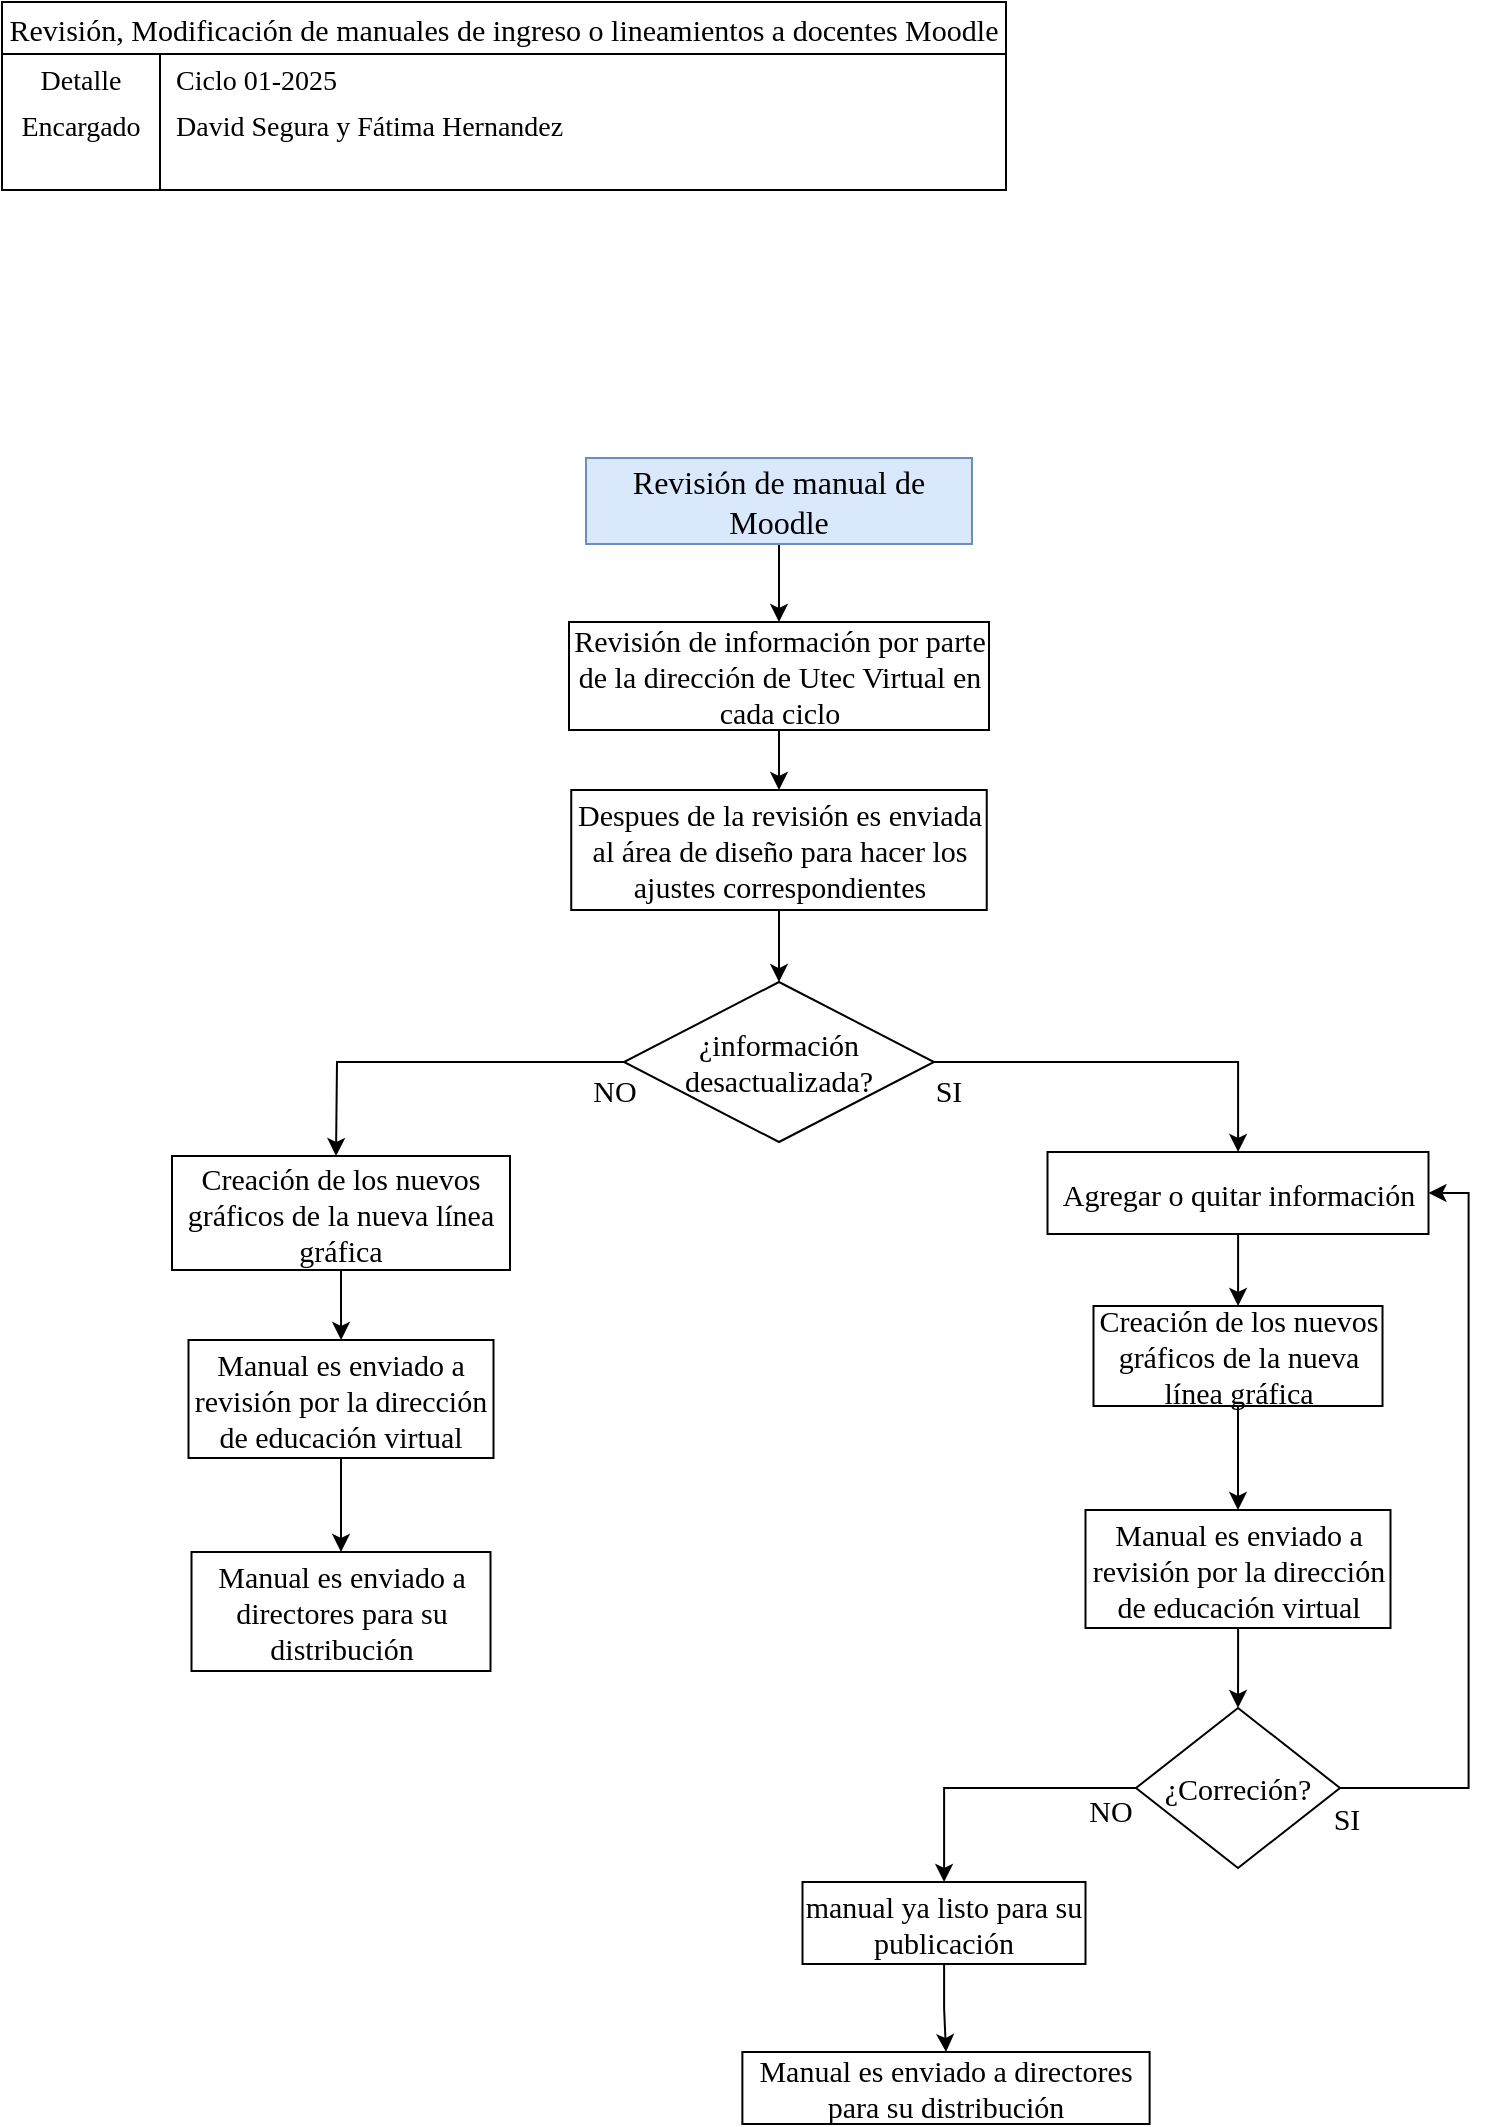 <mxfile version="28.0.6">
  <diagram name="Página-1" id="lNKQLNR3cquDOAdjslvo">
    <mxGraphModel dx="1188" dy="701" grid="0" gridSize="10" guides="1" tooltips="1" connect="1" arrows="1" fold="1" page="1" pageScale="1" pageWidth="827" pageHeight="1169" math="0" shadow="0">
      <root>
        <mxCell id="0" />
        <mxCell id="1" parent="0" />
        <mxCell id="2fODxTbvSy1nrZklA6zH-1" value="&lt;span style=&quot;color: rgba(0, 0, 0, 0); font-family: monospace; font-size: 0px; text-wrap-mode: nowrap;&quot;&gt;%3CmxGraphModel%3E%3Croot%3E%3CmxCell%20id%3D%220%22%2F%3E%3CmxCell%20id%3D%221%22%20parent%3D%220%22%2F%3E%3CmxCell%20id%3D%222%22%20value%3D%22Crear%20tabla%20din%C3%A1mica%20para%20agrupar%20por%20facultad%20de%20Maestr%C3%ADa%20y%20contabilizar%20aulas%22%20style%3D%22whiteSpace%3Dwrap%3Bhtml%3D1%3Brounded%3D0%3BfontFamily%3DTimes%20New%20Roman%3BfontSize%3D14%3B%22%20vertex%3D%221%22%20parent%3D%221%22%3E%3CmxGeometry%20x%3D%22586.5%22%20y%3D%22691%22%20width%3D%22125%22%20height%3D%2264%22%20as%3D%22geometry%22%2F%3E%3C%2FmxCell%3E%3C%2Froot%3E%3C%2FmxGraphModel%3E&lt;/span&gt;" style="text;whiteSpace=wrap;html=1;" vertex="1" parent="1">
          <mxGeometry x="60" y="40" width="110" height="40" as="geometry" />
        </mxCell>
        <mxCell id="2fODxTbvSy1nrZklA6zH-2" value="Revisión, Modificación de manuales de ingreso o lineamientos a docentes Moodle" style="shape=table;startSize=26;container=1;collapsible=0;childLayout=tableLayout;fixedRows=1;rowLines=0;fontStyle=0;fontSize=15;fontFamily=Times New Roman;" vertex="1" parent="1">
          <mxGeometry x="20" y="20" width="502" height="94" as="geometry" />
        </mxCell>
        <mxCell id="2fODxTbvSy1nrZklA6zH-3" value="" style="shape=tableRow;horizontal=0;startSize=0;swimlaneHead=0;swimlaneBody=0;top=0;left=0;bottom=0;right=0;collapsible=0;dropTarget=0;fillColor=none;points=[[0,0.5],[1,0.5]];portConstraint=eastwest;strokeColor=inherit;fontSize=16;fontFamily=Times New Roman;" vertex="1" parent="2fODxTbvSy1nrZklA6zH-2">
          <mxGeometry y="26" width="502" height="22" as="geometry" />
        </mxCell>
        <mxCell id="2fODxTbvSy1nrZklA6zH-4" value="&lt;font style=&quot;font-size: 14px;&quot;&gt;Detalle&lt;/font&gt;&lt;div&gt;&lt;br&gt;&lt;/div&gt;" style="shape=partialRectangle;html=1;whiteSpace=wrap;connectable=0;fillColor=none;top=0;left=0;bottom=0;right=0;overflow=hidden;pointerEvents=1;strokeColor=inherit;fontSize=16;fontFamily=Times New Roman;" vertex="1" parent="2fODxTbvSy1nrZklA6zH-3">
          <mxGeometry width="79" height="22" as="geometry">
            <mxRectangle width="79" height="22" as="alternateBounds" />
          </mxGeometry>
        </mxCell>
        <mxCell id="2fODxTbvSy1nrZklA6zH-5" value="&lt;font style=&quot;font-size: 14px;&quot;&gt;Ciclo 01-2025&lt;/font&gt;" style="shape=partialRectangle;html=1;whiteSpace=wrap;connectable=0;fillColor=none;top=0;left=0;bottom=0;right=0;align=left;spacingLeft=6;overflow=hidden;strokeColor=inherit;fontSize=16;fontFamily=Times New Roman;" vertex="1" parent="2fODxTbvSy1nrZklA6zH-3">
          <mxGeometry x="79" width="423" height="22" as="geometry">
            <mxRectangle width="423" height="22" as="alternateBounds" />
          </mxGeometry>
        </mxCell>
        <mxCell id="2fODxTbvSy1nrZklA6zH-6" value="" style="shape=tableRow;horizontal=0;startSize=0;swimlaneHead=0;swimlaneBody=0;top=0;left=0;bottom=0;right=0;collapsible=0;dropTarget=0;fillColor=none;points=[[0,0.5],[1,0.5]];portConstraint=eastwest;strokeColor=inherit;fontSize=16;fontFamily=Times New Roman;" vertex="1" parent="2fODxTbvSy1nrZklA6zH-2">
          <mxGeometry y="48" width="502" height="26" as="geometry" />
        </mxCell>
        <mxCell id="2fODxTbvSy1nrZklA6zH-7" value="&lt;font style=&quot;font-size: 14px;&quot;&gt;Encargado&lt;/font&gt;" style="shape=partialRectangle;html=1;whiteSpace=wrap;connectable=0;fillColor=none;top=0;left=0;bottom=0;right=0;overflow=hidden;strokeColor=inherit;fontSize=16;fontFamily=Times New Roman;" vertex="1" parent="2fODxTbvSy1nrZklA6zH-6">
          <mxGeometry width="79" height="26" as="geometry">
            <mxRectangle width="79" height="26" as="alternateBounds" />
          </mxGeometry>
        </mxCell>
        <mxCell id="2fODxTbvSy1nrZklA6zH-8" value="&lt;span style=&quot;font-size: 14px;&quot;&gt;David Segura y Fátima Hernandez&lt;/span&gt;" style="shape=partialRectangle;html=1;whiteSpace=wrap;connectable=0;fillColor=none;top=0;left=0;bottom=0;right=0;align=left;spacingLeft=6;overflow=hidden;strokeColor=inherit;fontSize=16;fontFamily=Times New Roman;" vertex="1" parent="2fODxTbvSy1nrZklA6zH-6">
          <mxGeometry x="79" width="423" height="26" as="geometry">
            <mxRectangle width="423" height="26" as="alternateBounds" />
          </mxGeometry>
        </mxCell>
        <mxCell id="2fODxTbvSy1nrZklA6zH-9" value="" style="shape=tableRow;horizontal=0;startSize=0;swimlaneHead=0;swimlaneBody=0;top=0;left=0;bottom=0;right=0;collapsible=0;dropTarget=0;fillColor=none;points=[[0,0.5],[1,0.5]];portConstraint=eastwest;strokeColor=inherit;fontSize=16;fontFamily=Times New Roman;" vertex="1" parent="2fODxTbvSy1nrZklA6zH-2">
          <mxGeometry y="74" width="502" height="20" as="geometry" />
        </mxCell>
        <mxCell id="2fODxTbvSy1nrZklA6zH-10" value="" style="shape=partialRectangle;html=1;whiteSpace=wrap;connectable=0;fillColor=none;top=0;left=0;bottom=0;right=0;overflow=hidden;strokeColor=inherit;fontSize=16;fontFamily=Times New Roman;" vertex="1" parent="2fODxTbvSy1nrZklA6zH-9">
          <mxGeometry width="79" height="20" as="geometry">
            <mxRectangle width="79" height="20" as="alternateBounds" />
          </mxGeometry>
        </mxCell>
        <mxCell id="2fODxTbvSy1nrZklA6zH-11" value="" style="shape=partialRectangle;html=1;whiteSpace=wrap;connectable=0;fillColor=none;top=0;left=0;bottom=0;right=0;align=left;spacingLeft=6;overflow=hidden;strokeColor=inherit;fontSize=16;fontFamily=Times New Roman;" vertex="1" parent="2fODxTbvSy1nrZklA6zH-9">
          <mxGeometry x="79" width="423" height="20" as="geometry">
            <mxRectangle width="423" height="20" as="alternateBounds" />
          </mxGeometry>
        </mxCell>
        <mxCell id="2fODxTbvSy1nrZklA6zH-12" value="" style="edgeStyle=orthogonalEdgeStyle;rounded=0;orthogonalLoop=1;jettySize=auto;html=1;fontSize=15;" edge="1" parent="1" source="2fODxTbvSy1nrZklA6zH-13" target="2fODxTbvSy1nrZklA6zH-15">
          <mxGeometry relative="1" as="geometry" />
        </mxCell>
        <mxCell id="2fODxTbvSy1nrZklA6zH-13" value="&lt;font style=&quot;font-size: 16px;&quot; face=&quot;Times New Roman&quot;&gt;Revisión de manual de Moodle&lt;/font&gt;" style="rounded=0;whiteSpace=wrap;html=1;fillColor=#dae8fc;strokeColor=#6c8ebf;fontSize=15;" vertex="1" parent="1">
          <mxGeometry x="312" y="248" width="193" height="43" as="geometry" />
        </mxCell>
        <mxCell id="2fODxTbvSy1nrZklA6zH-14" value="" style="edgeStyle=orthogonalEdgeStyle;rounded=0;orthogonalLoop=1;jettySize=auto;html=1;fontSize=15;" edge="1" parent="1" source="2fODxTbvSy1nrZklA6zH-15" target="2fODxTbvSy1nrZklA6zH-17">
          <mxGeometry relative="1" as="geometry" />
        </mxCell>
        <mxCell id="2fODxTbvSy1nrZklA6zH-15" value="&lt;font face=&quot;Times New Roman&quot;&gt;Revisión de información por parte de la dirección de Utec Virtual en cada ciclo&lt;/font&gt;" style="rounded=0;whiteSpace=wrap;html=1;fontSize=15;" vertex="1" parent="1">
          <mxGeometry x="303.5" y="330" width="210" height="54" as="geometry" />
        </mxCell>
        <mxCell id="2fODxTbvSy1nrZklA6zH-16" value="" style="edgeStyle=orthogonalEdgeStyle;rounded=0;orthogonalLoop=1;jettySize=auto;html=1;fontSize=15;" edge="1" parent="1" source="2fODxTbvSy1nrZklA6zH-17" target="2fODxTbvSy1nrZklA6zH-20">
          <mxGeometry relative="1" as="geometry" />
        </mxCell>
        <mxCell id="2fODxTbvSy1nrZklA6zH-17" value="&lt;font face=&quot;Times New Roman&quot;&gt;Despues de la revisión es enviada al área de diseño para hacer los ajustes correspondientes&lt;/font&gt;" style="whiteSpace=wrap;html=1;fontSize=15;rounded=0;" vertex="1" parent="1">
          <mxGeometry x="304.62" y="414" width="207.75" height="60" as="geometry" />
        </mxCell>
        <mxCell id="2fODxTbvSy1nrZklA6zH-18" value="" style="edgeStyle=orthogonalEdgeStyle;rounded=0;orthogonalLoop=1;jettySize=auto;html=1;fontSize=15;" edge="1" parent="1" source="2fODxTbvSy1nrZklA6zH-20" target="2fODxTbvSy1nrZklA6zH-24">
          <mxGeometry relative="1" as="geometry" />
        </mxCell>
        <mxCell id="2fODxTbvSy1nrZklA6zH-19" value="" style="edgeStyle=orthogonalEdgeStyle;rounded=0;orthogonalLoop=1;jettySize=auto;html=1;fontSize=15;" edge="1" parent="1" source="2fODxTbvSy1nrZklA6zH-20">
          <mxGeometry relative="1" as="geometry">
            <mxPoint x="187" y="597" as="targetPoint" />
          </mxGeometry>
        </mxCell>
        <mxCell id="2fODxTbvSy1nrZklA6zH-20" value="&lt;font face=&quot;Times New Roman&quot;&gt;¿información desactualizada?&lt;/font&gt;" style="rhombus;whiteSpace=wrap;html=1;fontSize=15;rounded=0;" vertex="1" parent="1">
          <mxGeometry x="330.99" y="510" width="155.01" height="80" as="geometry" />
        </mxCell>
        <mxCell id="2fODxTbvSy1nrZklA6zH-21" value="&lt;font face=&quot;Times New Roman&quot;&gt;NO&lt;/font&gt;" style="text;html=1;align=center;verticalAlign=middle;resizable=0;points=[];autosize=1;strokeColor=none;fillColor=none;fontSize=15;" vertex="1" parent="1">
          <mxGeometry x="305.62" y="549" width="40" height="30" as="geometry" />
        </mxCell>
        <mxCell id="2fODxTbvSy1nrZklA6zH-22" value="&lt;font face=&quot;Times New Roman&quot;&gt;SI&lt;/font&gt;" style="text;html=1;align=center;verticalAlign=middle;resizable=0;points=[];autosize=1;strokeColor=none;fillColor=none;fontSize=15;" vertex="1" parent="1">
          <mxGeometry x="477" y="549" width="31" height="30" as="geometry" />
        </mxCell>
        <mxCell id="2fODxTbvSy1nrZklA6zH-23" value="" style="edgeStyle=orthogonalEdgeStyle;rounded=0;orthogonalLoop=1;jettySize=auto;html=1;fontSize=15;" edge="1" parent="1" source="2fODxTbvSy1nrZklA6zH-24" target="2fODxTbvSy1nrZklA6zH-26">
          <mxGeometry relative="1" as="geometry" />
        </mxCell>
        <mxCell id="2fODxTbvSy1nrZklA6zH-24" value="&lt;font face=&quot;Times New Roman&quot;&gt;Agregar o quitar información&lt;/font&gt;" style="whiteSpace=wrap;html=1;fontSize=15;rounded=0;" vertex="1" parent="1">
          <mxGeometry x="542.75" y="595" width="190.5" height="41" as="geometry" />
        </mxCell>
        <mxCell id="2fODxTbvSy1nrZklA6zH-25" value="" style="edgeStyle=orthogonalEdgeStyle;rounded=0;orthogonalLoop=1;jettySize=auto;html=1;fontSize=15;" edge="1" parent="1" source="2fODxTbvSy1nrZklA6zH-26" target="2fODxTbvSy1nrZklA6zH-32">
          <mxGeometry relative="1" as="geometry" />
        </mxCell>
        <mxCell id="2fODxTbvSy1nrZklA6zH-26" value="&lt;font face=&quot;Times New Roman&quot;&gt;Creación de los nuevos gráficos de la nueva línea gráfica&lt;/font&gt;" style="whiteSpace=wrap;html=1;fontSize=15;rounded=0;" vertex="1" parent="1">
          <mxGeometry x="565.75" y="672" width="144.5" height="50" as="geometry" />
        </mxCell>
        <mxCell id="2fODxTbvSy1nrZklA6zH-27" value="" style="edgeStyle=orthogonalEdgeStyle;rounded=0;orthogonalLoop=1;jettySize=auto;html=1;fontSize=15;" edge="1" parent="1" source="2fODxTbvSy1nrZklA6zH-28" target="2fODxTbvSy1nrZklA6zH-30">
          <mxGeometry relative="1" as="geometry" />
        </mxCell>
        <mxCell id="2fODxTbvSy1nrZklA6zH-28" value="&lt;font face=&quot;Times New Roman&quot;&gt;Creación de los nuevos gráficos de la nueva línea gráfica&lt;/font&gt;" style="whiteSpace=wrap;html=1;fontSize=15;rounded=0;" vertex="1" parent="1">
          <mxGeometry x="105" y="597" width="169" height="57" as="geometry" />
        </mxCell>
        <mxCell id="2fODxTbvSy1nrZklA6zH-29" value="" style="edgeStyle=orthogonalEdgeStyle;rounded=0;orthogonalLoop=1;jettySize=auto;html=1;fontSize=15;" edge="1" parent="1" source="2fODxTbvSy1nrZklA6zH-30" target="2fODxTbvSy1nrZklA6zH-41">
          <mxGeometry relative="1" as="geometry" />
        </mxCell>
        <mxCell id="2fODxTbvSy1nrZklA6zH-30" value="&lt;font face=&quot;Times New Roman&quot;&gt;Manual es enviado a revisión por la dirección de educación virtual&lt;/font&gt;" style="whiteSpace=wrap;html=1;fontSize=15;rounded=0;" vertex="1" parent="1">
          <mxGeometry x="113.25" y="689" width="152.5" height="59" as="geometry" />
        </mxCell>
        <mxCell id="2fODxTbvSy1nrZklA6zH-31" value="" style="edgeStyle=orthogonalEdgeStyle;rounded=0;orthogonalLoop=1;jettySize=auto;html=1;fontSize=15;" edge="1" parent="1" source="2fODxTbvSy1nrZklA6zH-32" target="2fODxTbvSy1nrZklA6zH-35">
          <mxGeometry relative="1" as="geometry" />
        </mxCell>
        <mxCell id="2fODxTbvSy1nrZklA6zH-32" value="&lt;font face=&quot;Times New Roman&quot;&gt;Manual es enviado a revisión por la dirección de educación virtual&lt;/font&gt;" style="whiteSpace=wrap;html=1;fontSize=15;rounded=0;" vertex="1" parent="1">
          <mxGeometry x="561.75" y="774" width="152.5" height="59" as="geometry" />
        </mxCell>
        <mxCell id="2fODxTbvSy1nrZklA6zH-33" style="edgeStyle=orthogonalEdgeStyle;rounded=0;orthogonalLoop=1;jettySize=auto;html=1;exitX=1;exitY=0.5;exitDx=0;exitDy=0;entryX=1;entryY=0.5;entryDx=0;entryDy=0;fontSize=15;" edge="1" parent="1" source="2fODxTbvSy1nrZklA6zH-35" target="2fODxTbvSy1nrZklA6zH-24">
          <mxGeometry relative="1" as="geometry" />
        </mxCell>
        <mxCell id="2fODxTbvSy1nrZklA6zH-34" value="" style="edgeStyle=orthogonalEdgeStyle;rounded=0;orthogonalLoop=1;jettySize=auto;html=1;fontSize=15;" edge="1" parent="1" source="2fODxTbvSy1nrZklA6zH-35" target="2fODxTbvSy1nrZklA6zH-38">
          <mxGeometry relative="1" as="geometry" />
        </mxCell>
        <mxCell id="2fODxTbvSy1nrZklA6zH-35" value="&lt;font face=&quot;Times New Roman&quot;&gt;¿Correción?&lt;/font&gt;" style="rhombus;whiteSpace=wrap;html=1;fontSize=15;rounded=0;" vertex="1" parent="1">
          <mxGeometry x="587" y="873" width="102" height="80" as="geometry" />
        </mxCell>
        <mxCell id="2fODxTbvSy1nrZklA6zH-36" value="&lt;font face=&quot;Times New Roman&quot;&gt;SI&lt;/font&gt;" style="text;html=1;align=center;verticalAlign=middle;resizable=0;points=[];autosize=1;strokeColor=none;fillColor=none;fontSize=15;" vertex="1" parent="1">
          <mxGeometry x="676" y="913" width="31" height="30" as="geometry" />
        </mxCell>
        <mxCell id="2fODxTbvSy1nrZklA6zH-37" value="" style="edgeStyle=orthogonalEdgeStyle;rounded=0;orthogonalLoop=1;jettySize=auto;html=1;fontSize=15;" edge="1" parent="1" source="2fODxTbvSy1nrZklA6zH-38" target="2fODxTbvSy1nrZklA6zH-40">
          <mxGeometry relative="1" as="geometry" />
        </mxCell>
        <mxCell id="2fODxTbvSy1nrZklA6zH-38" value="&lt;font face=&quot;Times New Roman&quot;&gt;manual ya listo para su publicación&lt;/font&gt;" style="whiteSpace=wrap;html=1;fontSize=15;rounded=0;" vertex="1" parent="1">
          <mxGeometry x="420.25" y="960" width="141.5" height="41" as="geometry" />
        </mxCell>
        <mxCell id="2fODxTbvSy1nrZklA6zH-39" value="&lt;font face=&quot;Times New Roman&quot;&gt;NO&lt;/font&gt;&lt;div&gt;&lt;br&gt;&lt;/div&gt;" style="text;html=1;align=center;verticalAlign=middle;resizable=0;points=[];autosize=1;strokeColor=none;fillColor=none;fontSize=15;" vertex="1" parent="1">
          <mxGeometry x="553.81" y="909" width="40" height="48" as="geometry" />
        </mxCell>
        <mxCell id="2fODxTbvSy1nrZklA6zH-40" value="&lt;font face=&quot;Times New Roman&quot;&gt;Manual es enviado a directores para su distribución&lt;/font&gt;" style="whiteSpace=wrap;html=1;fontSize=15;rounded=0;" vertex="1" parent="1">
          <mxGeometry x="390.19" y="1045" width="203.62" height="36" as="geometry" />
        </mxCell>
        <mxCell id="2fODxTbvSy1nrZklA6zH-41" value="&lt;font face=&quot;Times New Roman&quot;&gt;Manual es enviado a directores para su distribución&lt;/font&gt;" style="whiteSpace=wrap;html=1;fontSize=15;rounded=0;" vertex="1" parent="1">
          <mxGeometry x="114.75" y="795" width="149.5" height="59.5" as="geometry" />
        </mxCell>
      </root>
    </mxGraphModel>
  </diagram>
</mxfile>
